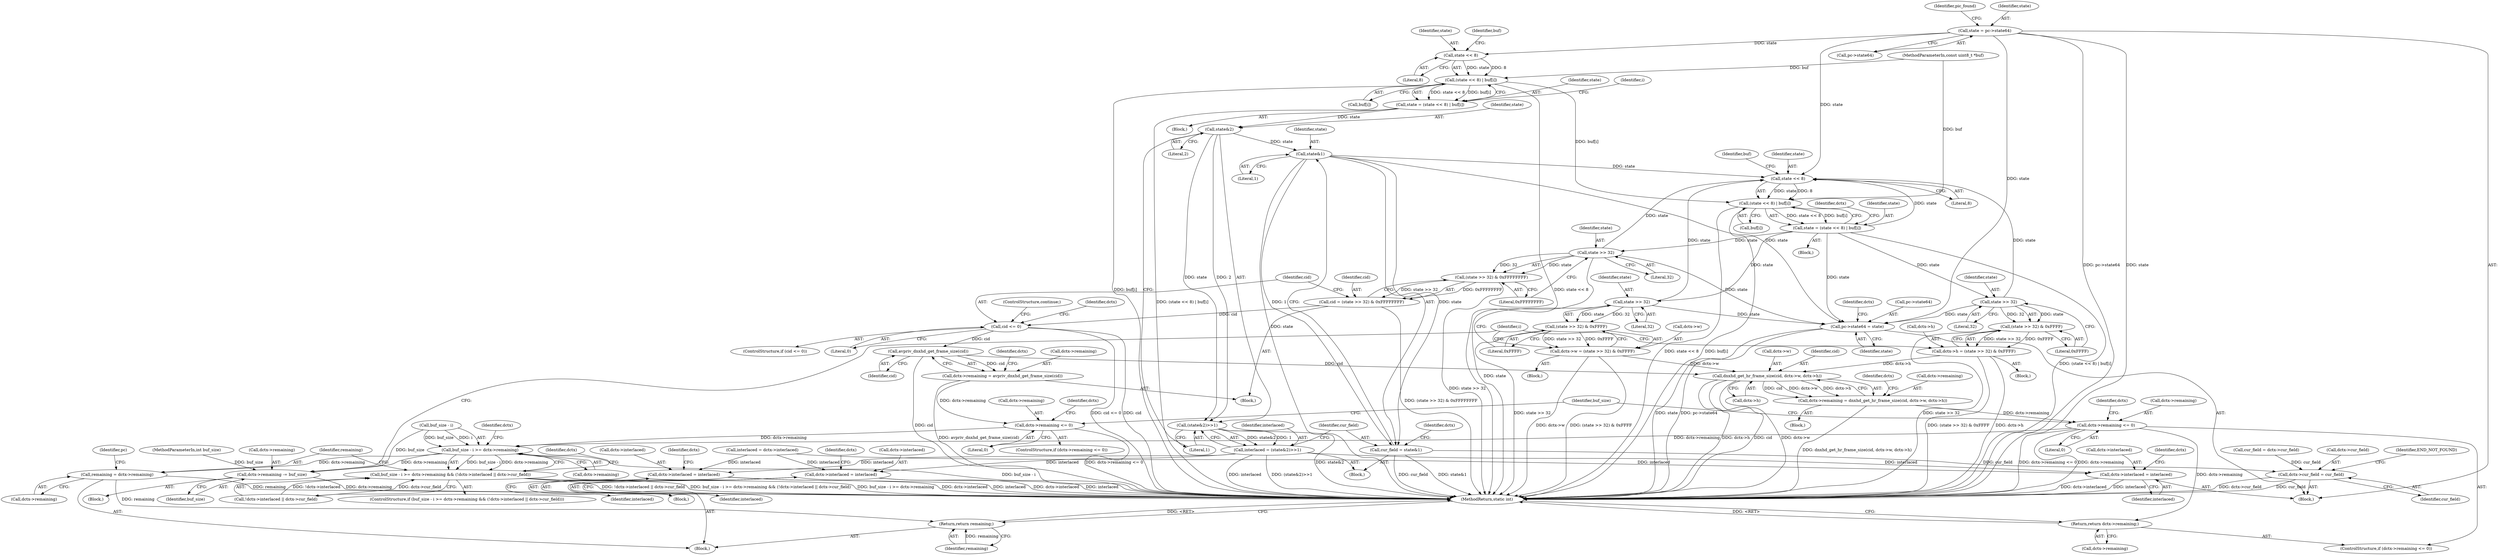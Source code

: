 digraph "0_FFmpeg_31c1c0b46a7021802c3d1d18039fca30dba5a14e@pointer" {
"1000115" [label="(Call,state = pc->state64)"];
"1000159" [label="(Call,state << 8)"];
"1000158" [label="(Call,(state << 8) | buf[i])"];
"1000156" [label="(Call,state = (state << 8) | buf[i])"];
"1000174" [label="(Call,state&2)"];
"1000173" [label="(Call,(state&2)>>1)"];
"1000171" [label="(Call,interlaced = (state&2)>>1)"];
"1000351" [label="(Call,dctx->interlaced = interlaced)"];
"1000415" [label="(Call,dctx->interlaced = interlaced)"];
"1000447" [label="(Call,dctx->interlaced = interlaced)"];
"1000180" [label="(Call,state&1)"];
"1000178" [label="(Call,cur_field = state&1)"];
"1000452" [label="(Call,dctx->cur_field = cur_field)"];
"1000221" [label="(Call,state << 8)"];
"1000220" [label="(Call,(state << 8) | buf[i])"];
"1000218" [label="(Call,state = (state << 8) | buf[i])"];
"1000239" [label="(Call,state >> 32)"];
"1000238" [label="(Call,(state >> 32) & 0xFFFF)"];
"1000234" [label="(Call,dctx->h = (state >> 32) & 0xFFFF)"];
"1000298" [label="(Call,dnxhd_get_hr_frame_size(cid, dctx->w, dctx->h))"];
"1000294" [label="(Call,dctx->remaining = dnxhd_get_hr_frame_size(cid, dctx->w, dctx->h))"];
"1000307" [label="(Call,dctx->remaining <= 0)"];
"1000312" [label="(Return,return dctx->remaining;)"];
"1000318" [label="(Call,buf_size - i >= dctx->remaining)"];
"1000317" [label="(Call,buf_size - i >= dctx->remaining && (!dctx->interlaced || dctx->cur_field))"];
"1000335" [label="(Call,remaining = dctx->remaining)"];
"1000371" [label="(Return,return remaining;)"];
"1000375" [label="(Call,dctx->remaining -= buf_size)"];
"1000442" [label="(Call,pc->state64 = state)"];
"1000256" [label="(Call,state >> 32)"];
"1000255" [label="(Call,(state >> 32) & 0xFFFF)"];
"1000251" [label="(Call,dctx->w = (state >> 32) & 0xFFFF)"];
"1000272" [label="(Call,state >> 32)"];
"1000271" [label="(Call,(state >> 32) & 0xFFFFFFFF)"];
"1000269" [label="(Call,cid = (state >> 32) & 0xFFFFFFFF)"];
"1000277" [label="(Call,cid <= 0)"];
"1000285" [label="(Call,avpriv_dnxhd_get_frame_size(cid))"];
"1000281" [label="(Call,dctx->remaining = avpriv_dnxhd_get_frame_size(cid))"];
"1000288" [label="(Call,dctx->remaining <= 0)"];
"1000287" [label="(ControlStructure,if (dctx->remaining <= 0))"];
"1000333" [label="(Block,)"];
"1000316" [label="(ControlStructure,if (buf_size - i >= dctx->remaining && (!dctx->interlaced || dctx->cur_field)))"];
"1000351" [label="(Call,dctx->interlaced = interlaced)"];
"1000185" [label="(Identifier,dctx)"];
"1000155" [label="(Block,)"];
"1000294" [label="(Call,dctx->remaining = dnxhd_get_hr_frame_size(cid, dctx->w, dctx->h))"];
"1000320" [label="(Identifier,buf_size)"];
"1000293" [label="(Block,)"];
"1000328" [label="(Identifier,dctx)"];
"1000422" [label="(Identifier,dctx)"];
"1000218" [label="(Call,state = (state << 8) | buf[i])"];
"1000397" [label="(Block,)"];
"1000307" [label="(Call,dctx->remaining <= 0)"];
"1000317" [label="(Call,buf_size - i >= dctx->remaining && (!dctx->interlaced || dctx->cur_field))"];
"1000259" [label="(Literal,0xFFFF)"];
"1000377" [label="(Identifier,dctx)"];
"1000219" [label="(Identifier,state)"];
"1000161" [label="(Literal,8)"];
"1000240" [label="(Identifier,state)"];
"1000374" [label="(Block,)"];
"1000177" [label="(Literal,1)"];
"1000131" [label="(Call,interlaced = dctx->interlaced)"];
"1000276" [label="(ControlStructure,if (cid <= 0))"];
"1000272" [label="(Call,state >> 32)"];
"1000295" [label="(Call,dctx->remaining)"];
"1000281" [label="(Call,dctx->remaining = avpriv_dnxhd_get_frame_size(cid))"];
"1000290" [label="(Identifier,dctx)"];
"1000273" [label="(Identifier,state)"];
"1000375" [label="(Call,dctx->remaining -= buf_size)"];
"1000167" [label="(Identifier,i)"];
"1000157" [label="(Identifier,state)"];
"1000251" [label="(Call,dctx->w = (state >> 32) & 0xFFFF)"];
"1000300" [label="(Call,dctx->w)"];
"1000172" [label="(Identifier,interlaced)"];
"1000458" [label="(Identifier,END_NOT_FOUND)"];
"1000371" [label="(Return,return remaining;)"];
"1000447" [label="(Call,dctx->interlaced = interlaced)"];
"1000336" [label="(Identifier,remaining)"];
"1000451" [label="(Identifier,interlaced)"];
"1000176" [label="(Literal,2)"];
"1000182" [label="(Literal,1)"];
"1000296" [label="(Identifier,dctx)"];
"1000342" [label="(Identifier,pc)"];
"1000171" [label="(Call,interlaced = (state&2)>>1)"];
"1000225" [label="(Identifier,buf)"];
"1000162" [label="(Call,buf[i])"];
"1000299" [label="(Identifier,cid)"];
"1000267" [label="(Block,)"];
"1000358" [label="(Identifier,dctx)"];
"1000285" [label="(Call,avpriv_dnxhd_get_frame_size(cid))"];
"1000104" [label="(MethodParameterIn,const uint8_t *buf)"];
"1000288" [label="(Call,dctx->remaining <= 0)"];
"1000337" [label="(Call,dctx->remaining)"];
"1000250" [label="(Block,)"];
"1000160" [label="(Identifier,state)"];
"1000352" [label="(Call,dctx->interlaced)"];
"1000238" [label="(Call,(state >> 32) & 0xFFFF)"];
"1000222" [label="(Identifier,state)"];
"1000221" [label="(Call,state << 8)"];
"1000165" [label="(Block,)"];
"1000255" [label="(Call,(state >> 32) & 0xFFFF)"];
"1000456" [label="(Identifier,cur_field)"];
"1000376" [label="(Call,dctx->remaining)"];
"1000415" [label="(Call,dctx->interlaced = interlaced)"];
"1000314" [label="(Identifier,dctx)"];
"1000379" [label="(Identifier,buf_size)"];
"1000306" [label="(ControlStructure,if (dctx->remaining <= 0))"];
"1000372" [label="(Identifier,remaining)"];
"1000274" [label="(Literal,32)"];
"1000280" [label="(ControlStructure,continue;)"];
"1000443" [label="(Call,pc->state64)"];
"1000234" [label="(Call,dctx->h = (state >> 32) & 0xFFFF)"];
"1000416" [label="(Call,dctx->interlaced)"];
"1000446" [label="(Identifier,state)"];
"1000325" [label="(Call,!dctx->interlaced || dctx->cur_field)"];
"1000122" [label="(Identifier,pic_found)"];
"1000298" [label="(Call,dnxhd_get_hr_frame_size(cid, dctx->w, dctx->h))"];
"1000322" [label="(Call,dctx->remaining)"];
"1000233" [label="(Block,)"];
"1000159" [label="(Call,state << 8)"];
"1000277" [label="(Call,cid <= 0)"];
"1000241" [label="(Literal,32)"];
"1000257" [label="(Identifier,state)"];
"1000252" [label="(Call,dctx->w)"];
"1000454" [label="(Identifier,dctx)"];
"1000235" [label="(Call,dctx->h)"];
"1000180" [label="(Call,state&1)"];
"1000181" [label="(Identifier,state)"];
"1000335" [label="(Call,remaining = dctx->remaining)"];
"1000449" [label="(Identifier,dctx)"];
"1000116" [label="(Identifier,state)"];
"1000137" [label="(Call,cur_field = dctx->cur_field)"];
"1000173" [label="(Call,(state&2)>>1)"];
"1000115" [label="(Call,state = pc->state64)"];
"1000319" [label="(Call,buf_size - i)"];
"1000286" [label="(Identifier,cid)"];
"1000230" [label="(Identifier,dctx)"];
"1000105" [label="(MethodParameterIn,int buf_size)"];
"1000158" [label="(Call,(state << 8) | buf[i])"];
"1000279" [label="(Literal,0)"];
"1000312" [label="(Return,return dctx->remaining;)"];
"1000459" [label="(MethodReturn,static int)"];
"1000220" [label="(Call,(state << 8) | buf[i])"];
"1000282" [label="(Call,dctx->remaining)"];
"1000269" [label="(Call,cid = (state >> 32) & 0xFFFFFFFF)"];
"1000448" [label="(Call,dctx->interlaced)"];
"1000309" [label="(Identifier,dctx)"];
"1000175" [label="(Identifier,state)"];
"1000117" [label="(Call,pc->state64)"];
"1000163" [label="(Identifier,buf)"];
"1000256" [label="(Call,state >> 32)"];
"1000318" [label="(Call,buf_size - i >= dctx->remaining)"];
"1000275" [label="(Literal,0xFFFFFFFF)"];
"1000278" [label="(Identifier,cid)"];
"1000179" [label="(Identifier,cur_field)"];
"1000224" [label="(Call,buf[i])"];
"1000271" [label="(Call,(state >> 32) & 0xFFFFFFFF)"];
"1000174" [label="(Call,state&2)"];
"1000453" [label="(Call,dctx->cur_field)"];
"1000311" [label="(Literal,0)"];
"1000270" [label="(Identifier,cid)"];
"1000419" [label="(Identifier,interlaced)"];
"1000239" [label="(Call,state >> 32)"];
"1000355" [label="(Identifier,interlaced)"];
"1000178" [label="(Call,cur_field = state&1)"];
"1000213" [label="(Block,)"];
"1000313" [label="(Call,dctx->remaining)"];
"1000308" [label="(Call,dctx->remaining)"];
"1000442" [label="(Call,pc->state64 = state)"];
"1000242" [label="(Literal,0xFFFF)"];
"1000289" [label="(Call,dctx->remaining)"];
"1000258" [label="(Literal,32)"];
"1000212" [label="(Identifier,i)"];
"1000292" [label="(Literal,0)"];
"1000156" [label="(Call,state = (state << 8) | buf[i])"];
"1000106" [label="(Block,)"];
"1000303" [label="(Call,dctx->h)"];
"1000283" [label="(Identifier,dctx)"];
"1000223" [label="(Literal,8)"];
"1000452" [label="(Call,dctx->cur_field = cur_field)"];
"1000115" -> "1000106"  [label="AST: "];
"1000115" -> "1000117"  [label="CFG: "];
"1000116" -> "1000115"  [label="AST: "];
"1000117" -> "1000115"  [label="AST: "];
"1000122" -> "1000115"  [label="CFG: "];
"1000115" -> "1000459"  [label="DDG: pc->state64"];
"1000115" -> "1000459"  [label="DDG: state"];
"1000115" -> "1000159"  [label="DDG: state"];
"1000115" -> "1000221"  [label="DDG: state"];
"1000115" -> "1000442"  [label="DDG: state"];
"1000159" -> "1000158"  [label="AST: "];
"1000159" -> "1000161"  [label="CFG: "];
"1000160" -> "1000159"  [label="AST: "];
"1000161" -> "1000159"  [label="AST: "];
"1000163" -> "1000159"  [label="CFG: "];
"1000159" -> "1000158"  [label="DDG: state"];
"1000159" -> "1000158"  [label="DDG: 8"];
"1000158" -> "1000156"  [label="AST: "];
"1000158" -> "1000162"  [label="CFG: "];
"1000162" -> "1000158"  [label="AST: "];
"1000156" -> "1000158"  [label="CFG: "];
"1000158" -> "1000459"  [label="DDG: state << 8"];
"1000158" -> "1000459"  [label="DDG: buf[i]"];
"1000158" -> "1000156"  [label="DDG: state << 8"];
"1000158" -> "1000156"  [label="DDG: buf[i]"];
"1000104" -> "1000158"  [label="DDG: buf"];
"1000158" -> "1000220"  [label="DDG: buf[i]"];
"1000156" -> "1000155"  [label="AST: "];
"1000157" -> "1000156"  [label="AST: "];
"1000167" -> "1000156"  [label="CFG: "];
"1000156" -> "1000459"  [label="DDG: (state << 8) | buf[i]"];
"1000156" -> "1000174"  [label="DDG: state"];
"1000174" -> "1000173"  [label="AST: "];
"1000174" -> "1000176"  [label="CFG: "];
"1000175" -> "1000174"  [label="AST: "];
"1000176" -> "1000174"  [label="AST: "];
"1000177" -> "1000174"  [label="CFG: "];
"1000174" -> "1000173"  [label="DDG: state"];
"1000174" -> "1000173"  [label="DDG: 2"];
"1000174" -> "1000180"  [label="DDG: state"];
"1000173" -> "1000171"  [label="AST: "];
"1000173" -> "1000177"  [label="CFG: "];
"1000177" -> "1000173"  [label="AST: "];
"1000171" -> "1000173"  [label="CFG: "];
"1000173" -> "1000459"  [label="DDG: state&2"];
"1000173" -> "1000171"  [label="DDG: state&2"];
"1000173" -> "1000171"  [label="DDG: 1"];
"1000171" -> "1000165"  [label="AST: "];
"1000172" -> "1000171"  [label="AST: "];
"1000179" -> "1000171"  [label="CFG: "];
"1000171" -> "1000459"  [label="DDG: interlaced"];
"1000171" -> "1000459"  [label="DDG: (state&2)>>1"];
"1000171" -> "1000351"  [label="DDG: interlaced"];
"1000171" -> "1000415"  [label="DDG: interlaced"];
"1000171" -> "1000447"  [label="DDG: interlaced"];
"1000351" -> "1000333"  [label="AST: "];
"1000351" -> "1000355"  [label="CFG: "];
"1000352" -> "1000351"  [label="AST: "];
"1000355" -> "1000351"  [label="AST: "];
"1000358" -> "1000351"  [label="CFG: "];
"1000351" -> "1000459"  [label="DDG: dctx->interlaced"];
"1000351" -> "1000459"  [label="DDG: interlaced"];
"1000131" -> "1000351"  [label="DDG: interlaced"];
"1000415" -> "1000397"  [label="AST: "];
"1000415" -> "1000419"  [label="CFG: "];
"1000416" -> "1000415"  [label="AST: "];
"1000419" -> "1000415"  [label="AST: "];
"1000422" -> "1000415"  [label="CFG: "];
"1000415" -> "1000459"  [label="DDG: dctx->interlaced"];
"1000415" -> "1000459"  [label="DDG: interlaced"];
"1000131" -> "1000415"  [label="DDG: interlaced"];
"1000447" -> "1000106"  [label="AST: "];
"1000447" -> "1000451"  [label="CFG: "];
"1000448" -> "1000447"  [label="AST: "];
"1000451" -> "1000447"  [label="AST: "];
"1000454" -> "1000447"  [label="CFG: "];
"1000447" -> "1000459"  [label="DDG: interlaced"];
"1000447" -> "1000459"  [label="DDG: dctx->interlaced"];
"1000131" -> "1000447"  [label="DDG: interlaced"];
"1000180" -> "1000178"  [label="AST: "];
"1000180" -> "1000182"  [label="CFG: "];
"1000181" -> "1000180"  [label="AST: "];
"1000182" -> "1000180"  [label="AST: "];
"1000178" -> "1000180"  [label="CFG: "];
"1000180" -> "1000459"  [label="DDG: state"];
"1000180" -> "1000178"  [label="DDG: state"];
"1000180" -> "1000178"  [label="DDG: 1"];
"1000180" -> "1000221"  [label="DDG: state"];
"1000180" -> "1000442"  [label="DDG: state"];
"1000178" -> "1000165"  [label="AST: "];
"1000179" -> "1000178"  [label="AST: "];
"1000185" -> "1000178"  [label="CFG: "];
"1000178" -> "1000459"  [label="DDG: cur_field"];
"1000178" -> "1000459"  [label="DDG: state&1"];
"1000178" -> "1000452"  [label="DDG: cur_field"];
"1000452" -> "1000106"  [label="AST: "];
"1000452" -> "1000456"  [label="CFG: "];
"1000453" -> "1000452"  [label="AST: "];
"1000456" -> "1000452"  [label="AST: "];
"1000458" -> "1000452"  [label="CFG: "];
"1000452" -> "1000459"  [label="DDG: dctx->cur_field"];
"1000452" -> "1000459"  [label="DDG: cur_field"];
"1000137" -> "1000452"  [label="DDG: cur_field"];
"1000221" -> "1000220"  [label="AST: "];
"1000221" -> "1000223"  [label="CFG: "];
"1000222" -> "1000221"  [label="AST: "];
"1000223" -> "1000221"  [label="AST: "];
"1000225" -> "1000221"  [label="CFG: "];
"1000221" -> "1000220"  [label="DDG: state"];
"1000221" -> "1000220"  [label="DDG: 8"];
"1000218" -> "1000221"  [label="DDG: state"];
"1000239" -> "1000221"  [label="DDG: state"];
"1000272" -> "1000221"  [label="DDG: state"];
"1000256" -> "1000221"  [label="DDG: state"];
"1000220" -> "1000218"  [label="AST: "];
"1000220" -> "1000224"  [label="CFG: "];
"1000224" -> "1000220"  [label="AST: "];
"1000218" -> "1000220"  [label="CFG: "];
"1000220" -> "1000459"  [label="DDG: state << 8"];
"1000220" -> "1000459"  [label="DDG: buf[i]"];
"1000220" -> "1000218"  [label="DDG: state << 8"];
"1000220" -> "1000218"  [label="DDG: buf[i]"];
"1000104" -> "1000220"  [label="DDG: buf"];
"1000218" -> "1000213"  [label="AST: "];
"1000219" -> "1000218"  [label="AST: "];
"1000230" -> "1000218"  [label="CFG: "];
"1000218" -> "1000459"  [label="DDG: (state << 8) | buf[i]"];
"1000218" -> "1000239"  [label="DDG: state"];
"1000218" -> "1000256"  [label="DDG: state"];
"1000218" -> "1000272"  [label="DDG: state"];
"1000218" -> "1000442"  [label="DDG: state"];
"1000239" -> "1000238"  [label="AST: "];
"1000239" -> "1000241"  [label="CFG: "];
"1000240" -> "1000239"  [label="AST: "];
"1000241" -> "1000239"  [label="AST: "];
"1000242" -> "1000239"  [label="CFG: "];
"1000239" -> "1000238"  [label="DDG: state"];
"1000239" -> "1000238"  [label="DDG: 32"];
"1000239" -> "1000442"  [label="DDG: state"];
"1000238" -> "1000234"  [label="AST: "];
"1000238" -> "1000242"  [label="CFG: "];
"1000242" -> "1000238"  [label="AST: "];
"1000234" -> "1000238"  [label="CFG: "];
"1000238" -> "1000459"  [label="DDG: state >> 32"];
"1000238" -> "1000234"  [label="DDG: state >> 32"];
"1000238" -> "1000234"  [label="DDG: 0xFFFF"];
"1000234" -> "1000233"  [label="AST: "];
"1000235" -> "1000234"  [label="AST: "];
"1000212" -> "1000234"  [label="CFG: "];
"1000234" -> "1000459"  [label="DDG: dctx->h"];
"1000234" -> "1000459"  [label="DDG: (state >> 32) & 0xFFFF"];
"1000234" -> "1000298"  [label="DDG: dctx->h"];
"1000298" -> "1000294"  [label="AST: "];
"1000298" -> "1000303"  [label="CFG: "];
"1000299" -> "1000298"  [label="AST: "];
"1000300" -> "1000298"  [label="AST: "];
"1000303" -> "1000298"  [label="AST: "];
"1000294" -> "1000298"  [label="CFG: "];
"1000298" -> "1000459"  [label="DDG: dctx->h"];
"1000298" -> "1000459"  [label="DDG: cid"];
"1000298" -> "1000459"  [label="DDG: dctx->w"];
"1000298" -> "1000294"  [label="DDG: cid"];
"1000298" -> "1000294"  [label="DDG: dctx->w"];
"1000298" -> "1000294"  [label="DDG: dctx->h"];
"1000285" -> "1000298"  [label="DDG: cid"];
"1000251" -> "1000298"  [label="DDG: dctx->w"];
"1000294" -> "1000293"  [label="AST: "];
"1000295" -> "1000294"  [label="AST: "];
"1000309" -> "1000294"  [label="CFG: "];
"1000294" -> "1000459"  [label="DDG: dnxhd_get_hr_frame_size(cid, dctx->w, dctx->h)"];
"1000294" -> "1000307"  [label="DDG: dctx->remaining"];
"1000307" -> "1000306"  [label="AST: "];
"1000307" -> "1000311"  [label="CFG: "];
"1000308" -> "1000307"  [label="AST: "];
"1000311" -> "1000307"  [label="AST: "];
"1000314" -> "1000307"  [label="CFG: "];
"1000320" -> "1000307"  [label="CFG: "];
"1000307" -> "1000459"  [label="DDG: dctx->remaining <= 0"];
"1000307" -> "1000459"  [label="DDG: dctx->remaining"];
"1000307" -> "1000312"  [label="DDG: dctx->remaining"];
"1000307" -> "1000318"  [label="DDG: dctx->remaining"];
"1000312" -> "1000306"  [label="AST: "];
"1000312" -> "1000313"  [label="CFG: "];
"1000313" -> "1000312"  [label="AST: "];
"1000459" -> "1000312"  [label="CFG: "];
"1000312" -> "1000459"  [label="DDG: <RET>"];
"1000318" -> "1000317"  [label="AST: "];
"1000318" -> "1000322"  [label="CFG: "];
"1000319" -> "1000318"  [label="AST: "];
"1000322" -> "1000318"  [label="AST: "];
"1000328" -> "1000318"  [label="CFG: "];
"1000317" -> "1000318"  [label="CFG: "];
"1000318" -> "1000459"  [label="DDG: buf_size - i"];
"1000318" -> "1000317"  [label="DDG: buf_size - i"];
"1000318" -> "1000317"  [label="DDG: dctx->remaining"];
"1000319" -> "1000318"  [label="DDG: buf_size"];
"1000319" -> "1000318"  [label="DDG: i"];
"1000288" -> "1000318"  [label="DDG: dctx->remaining"];
"1000318" -> "1000335"  [label="DDG: dctx->remaining"];
"1000318" -> "1000375"  [label="DDG: dctx->remaining"];
"1000317" -> "1000316"  [label="AST: "];
"1000317" -> "1000325"  [label="CFG: "];
"1000325" -> "1000317"  [label="AST: "];
"1000336" -> "1000317"  [label="CFG: "];
"1000377" -> "1000317"  [label="CFG: "];
"1000317" -> "1000459"  [label="DDG: buf_size - i >= dctx->remaining"];
"1000317" -> "1000459"  [label="DDG: !dctx->interlaced || dctx->cur_field"];
"1000317" -> "1000459"  [label="DDG: buf_size - i >= dctx->remaining && (!dctx->interlaced || dctx->cur_field)"];
"1000325" -> "1000317"  [label="DDG: !dctx->interlaced"];
"1000325" -> "1000317"  [label="DDG: dctx->cur_field"];
"1000335" -> "1000333"  [label="AST: "];
"1000335" -> "1000337"  [label="CFG: "];
"1000336" -> "1000335"  [label="AST: "];
"1000337" -> "1000335"  [label="AST: "];
"1000342" -> "1000335"  [label="CFG: "];
"1000335" -> "1000459"  [label="DDG: remaining"];
"1000335" -> "1000371"  [label="DDG: remaining"];
"1000371" -> "1000333"  [label="AST: "];
"1000371" -> "1000372"  [label="CFG: "];
"1000372" -> "1000371"  [label="AST: "];
"1000459" -> "1000371"  [label="CFG: "];
"1000371" -> "1000459"  [label="DDG: <RET>"];
"1000372" -> "1000371"  [label="DDG: remaining"];
"1000375" -> "1000374"  [label="AST: "];
"1000375" -> "1000379"  [label="CFG: "];
"1000376" -> "1000375"  [label="AST: "];
"1000379" -> "1000375"  [label="AST: "];
"1000212" -> "1000375"  [label="CFG: "];
"1000375" -> "1000459"  [label="DDG: dctx->remaining"];
"1000319" -> "1000375"  [label="DDG: buf_size"];
"1000105" -> "1000375"  [label="DDG: buf_size"];
"1000442" -> "1000106"  [label="AST: "];
"1000442" -> "1000446"  [label="CFG: "];
"1000443" -> "1000442"  [label="AST: "];
"1000446" -> "1000442"  [label="AST: "];
"1000449" -> "1000442"  [label="CFG: "];
"1000442" -> "1000459"  [label="DDG: pc->state64"];
"1000442" -> "1000459"  [label="DDG: state"];
"1000272" -> "1000442"  [label="DDG: state"];
"1000256" -> "1000442"  [label="DDG: state"];
"1000256" -> "1000255"  [label="AST: "];
"1000256" -> "1000258"  [label="CFG: "];
"1000257" -> "1000256"  [label="AST: "];
"1000258" -> "1000256"  [label="AST: "];
"1000259" -> "1000256"  [label="CFG: "];
"1000256" -> "1000255"  [label="DDG: state"];
"1000256" -> "1000255"  [label="DDG: 32"];
"1000255" -> "1000251"  [label="AST: "];
"1000255" -> "1000259"  [label="CFG: "];
"1000259" -> "1000255"  [label="AST: "];
"1000251" -> "1000255"  [label="CFG: "];
"1000255" -> "1000459"  [label="DDG: state >> 32"];
"1000255" -> "1000251"  [label="DDG: state >> 32"];
"1000255" -> "1000251"  [label="DDG: 0xFFFF"];
"1000251" -> "1000250"  [label="AST: "];
"1000252" -> "1000251"  [label="AST: "];
"1000212" -> "1000251"  [label="CFG: "];
"1000251" -> "1000459"  [label="DDG: (state >> 32) & 0xFFFF"];
"1000251" -> "1000459"  [label="DDG: dctx->w"];
"1000272" -> "1000271"  [label="AST: "];
"1000272" -> "1000274"  [label="CFG: "];
"1000273" -> "1000272"  [label="AST: "];
"1000274" -> "1000272"  [label="AST: "];
"1000275" -> "1000272"  [label="CFG: "];
"1000272" -> "1000459"  [label="DDG: state"];
"1000272" -> "1000271"  [label="DDG: state"];
"1000272" -> "1000271"  [label="DDG: 32"];
"1000271" -> "1000269"  [label="AST: "];
"1000271" -> "1000275"  [label="CFG: "];
"1000275" -> "1000271"  [label="AST: "];
"1000269" -> "1000271"  [label="CFG: "];
"1000271" -> "1000459"  [label="DDG: state >> 32"];
"1000271" -> "1000269"  [label="DDG: state >> 32"];
"1000271" -> "1000269"  [label="DDG: 0xFFFFFFFF"];
"1000269" -> "1000267"  [label="AST: "];
"1000270" -> "1000269"  [label="AST: "];
"1000278" -> "1000269"  [label="CFG: "];
"1000269" -> "1000459"  [label="DDG: (state >> 32) & 0xFFFFFFFF"];
"1000269" -> "1000277"  [label="DDG: cid"];
"1000277" -> "1000276"  [label="AST: "];
"1000277" -> "1000279"  [label="CFG: "];
"1000278" -> "1000277"  [label="AST: "];
"1000279" -> "1000277"  [label="AST: "];
"1000280" -> "1000277"  [label="CFG: "];
"1000283" -> "1000277"  [label="CFG: "];
"1000277" -> "1000459"  [label="DDG: cid"];
"1000277" -> "1000459"  [label="DDG: cid <= 0"];
"1000277" -> "1000285"  [label="DDG: cid"];
"1000285" -> "1000281"  [label="AST: "];
"1000285" -> "1000286"  [label="CFG: "];
"1000286" -> "1000285"  [label="AST: "];
"1000281" -> "1000285"  [label="CFG: "];
"1000285" -> "1000459"  [label="DDG: cid"];
"1000285" -> "1000281"  [label="DDG: cid"];
"1000281" -> "1000267"  [label="AST: "];
"1000282" -> "1000281"  [label="AST: "];
"1000290" -> "1000281"  [label="CFG: "];
"1000281" -> "1000459"  [label="DDG: avpriv_dnxhd_get_frame_size(cid)"];
"1000281" -> "1000288"  [label="DDG: dctx->remaining"];
"1000288" -> "1000287"  [label="AST: "];
"1000288" -> "1000292"  [label="CFG: "];
"1000289" -> "1000288"  [label="AST: "];
"1000292" -> "1000288"  [label="AST: "];
"1000296" -> "1000288"  [label="CFG: "];
"1000320" -> "1000288"  [label="CFG: "];
"1000288" -> "1000459"  [label="DDG: dctx->remaining <= 0"];
}

